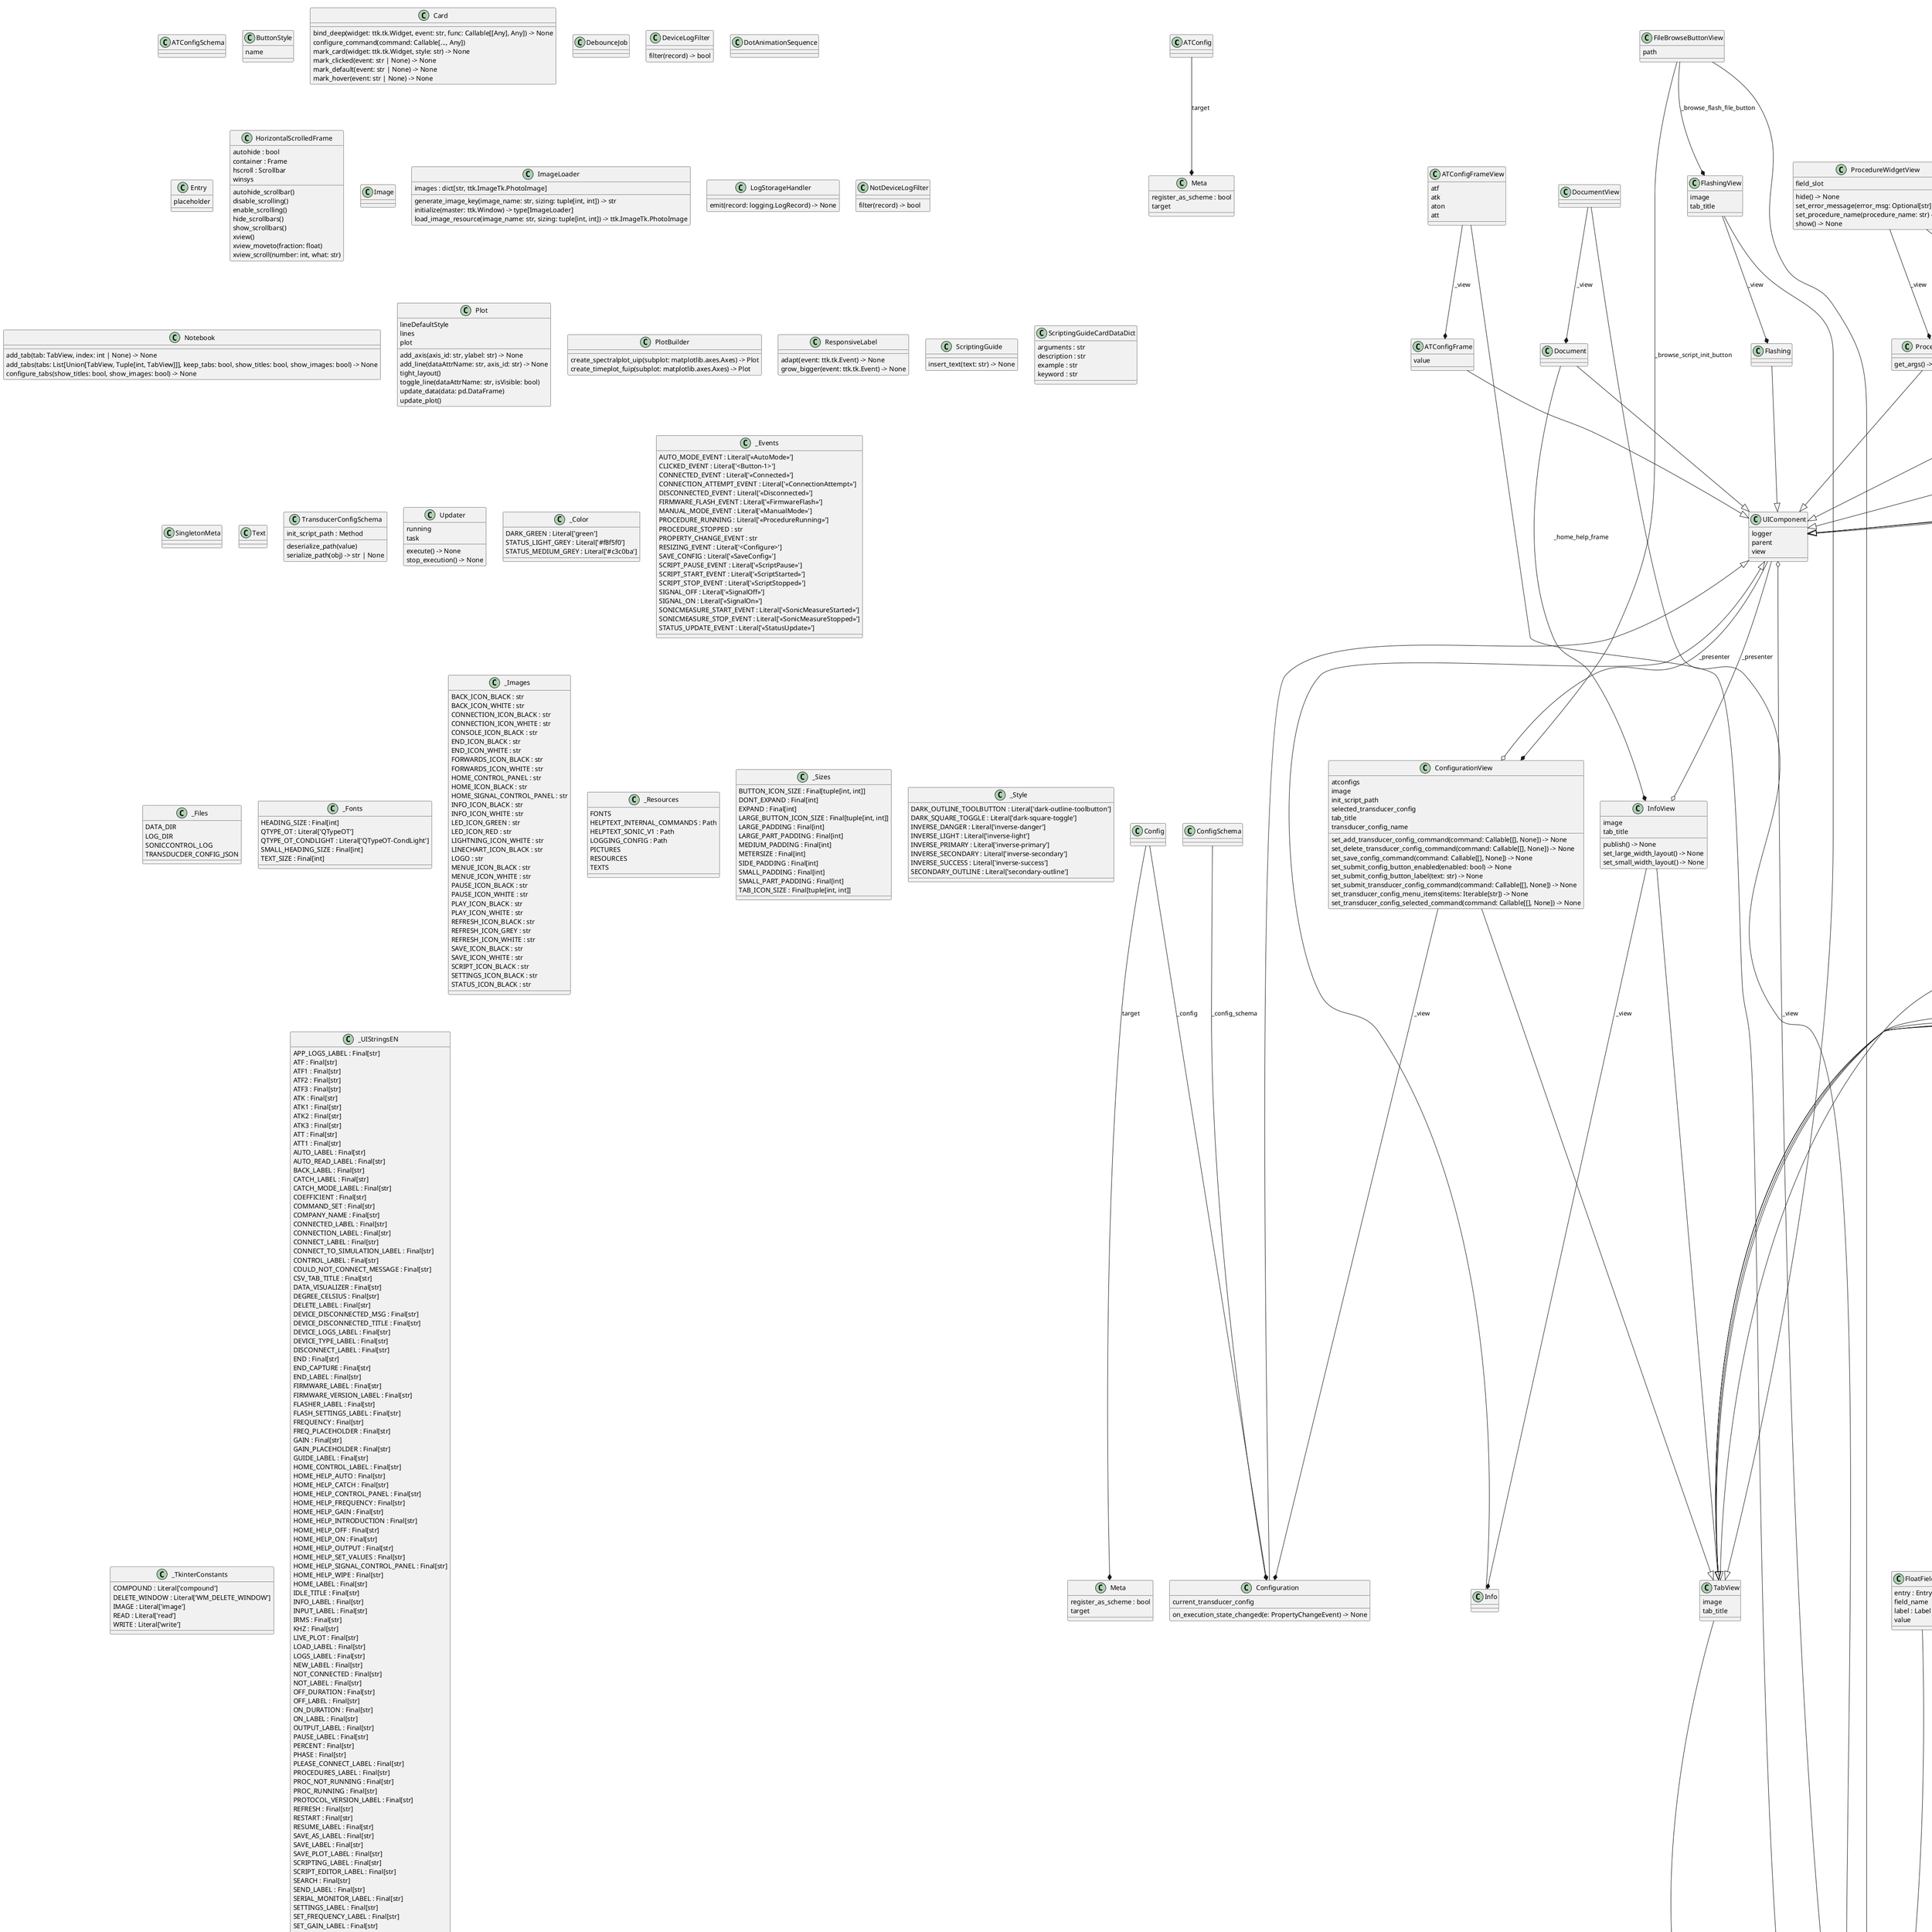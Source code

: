 @startuml classes_soniccontrol_gui
set namespaceSeparator none
class "ATConfig" as soniccontrol_gui.views.configuration.transducer_configs.ATConfig {
}
class "ATConfigFrame" as soniccontrol_gui.views.configuration.transducer_configs.ATConfigFrame {
  value
}
class "ATConfigFrameView" as soniccontrol_gui.views.configuration.transducer_configs.ATConfigFrameView {
  atf
  atk
  aton
  att
}
class "ATConfigSchema" as soniccontrol_gui.views.configuration.transducer_configs.ATConfigSchema {
}
class "Animator" as soniccontrol_gui.utils.animator.Animator {
  is_animation_running
  run(num_repeats: int, frame_rate: Optional[float]) -> None
  run_as_load_animation_for_task(task: asyncio.Task) -> None
  stop() -> None
}
class "ButtonStyle" as soniccontrol_gui.widgets.pushbutton.ButtonStyle {
  name
}
class "Capture" as soniccontrol_gui.state_fetching.capture.Capture {
  data_provider
  is_capturing
  end_capture()
  on_update(status: Status)
  start_capture()
}
class "Card" as soniccontrol_gui.widgets.card.Card {
  bind_deep(widget: ttk.tk.Widget, event: str, func: Callable[[Any], Any]) -> None
  configure_command(command: Callable[..., Any])
  mark_card(widget: ttk.tk.Widget, style: str) -> None
  mark_clicked(event: str | None) -> None
  mark_default(event: str | None) -> None
  mark_hover(event: str | None) -> None
}
class "Config" as soniccontrol_gui.views.configuration.transducer_configs.Config {
}
class "ConfigSchema" as soniccontrol_gui.views.configuration.transducer_configs.ConfigSchema {
}
class "Configuration" as soniccontrol_gui.views.configuration.configuration.Configuration {
  current_transducer_config
  on_execution_state_changed(e: PropertyChangeEvent) -> None
}
class "ConfigurationView" as soniccontrol_gui.views.configuration.configuration.ConfigurationView {
  atconfigs
  image
  init_script_path
  selected_transducer_config
  tab_title
  transducer_config_name
  set_add_transducer_config_command(command: Callable[[], None]) -> None
  set_delete_transducer_config_command(command: Callable[[], None]) -> None
  set_save_config_command(command: Callable[[], None]) -> None
  set_submit_config_button_enabled(enabled: bool) -> None
  set_submit_config_button_label(text: str) -> None
  set_submit_transducer_config_command(command: Callable[[], None]) -> None
  set_transducer_config_menu_items(items: Iterable[str]) -> None
  set_transducer_config_selected_command(command: Callable[[], None]) -> None
}
class "CsvWriter" as soniccontrol_gui.state_fetching.csv_writer.CsvWriter {
  close_file()
  open_file(filename: str, header: List[str])
  write_entry(data: dict)
}
class "DataProvider" as soniccontrol_gui.state_fetching.data_provider.DataProvider {
  data
  add_row(row: dict)
}
class "DebounceJob" as soniccontrol_gui.utils.debounce_job.DebounceJob {
}
class "DeviceLogFilter" as soniccontrol_gui.state_fetching.logger.DeviceLogFilter {
  filter(record) -> bool
}
class "Document" as soniccontrol_gui.widgets.document.Document {
}
class "DocumentView" as soniccontrol_gui.widgets.document.DocumentView {
}
class "DotAnimationSequence" as soniccontrol_gui.utils.animator.DotAnimationSequence {
}
class "Editor" as soniccontrol_gui.views.control.editor.Editor {
  on_execution_state_changed(e: PropertyChangeEvent) -> None
}
class "EditorView" as soniccontrol_gui.views.control.editor.EditorView {
  current_task
  editor_enabled
  editor_text
  editor_text_view
  image
  single_step_button
  start_pause_continue_button
  stop_button
  tab_title
  add_menu_command(label: str, command: Callable[[], None]) -> None
  highlight_line(line_idx: Optional[int]) -> None
  set_scripting_guide_button_command(command: Callable[[], None]) -> None
}
class "Entry" as soniccontrol_gui.widgets.entry.Entry {
  placeholder
}
class "FileBrowseButtonView" as soniccontrol_gui.widgets.file_browse_button.FileBrowseButtonView {
  path
}
class "Flashing" as soniccontrol_gui.views.configuration.flashing.Flashing {
}
class "FlashingView" as soniccontrol_gui.views.configuration.flashing.FlashingView {
  image
  tab_title
}
class "FloatFieldView" as soniccontrol_gui.widgets.procedure_widget.FloatFieldView {
  entry : Entry
  field_name
  label : Label
  value
}
class "Home" as soniccontrol_gui.views.home.Home {
  on_execution_state_changed(e: PropertyChangeEvent) -> None
}
class "HomeView" as soniccontrol_gui.views.home.HomeView {
  freq
  gain
  image
  signal
  tab_title
  set_device_type(text: str) -> None
  set_disconnect_button_command(command: Callable[[], None]) -> None
  set_disconnect_button_enabled(enabled: bool) -> None
  set_firmware_version(text: str) -> None
  set_protocol_version(text: str) -> None
  set_send_button_command(command: Callable[[], None]) -> None
  set_send_button_enabled(enabled: bool) -> None
}
class "HorizontalScrolledFrame" as soniccontrol_gui.widgets.horizontal_scrolled_frame.HorizontalScrolledFrame {
  autohide : bool
  container : Frame
  hscroll : Scrollbar
  winsys
  autohide_scrollbar()
  disable_scrolling()
  enable_scrolling()
  hide_scrollbars()
  show_scrollbars()
  xview()
  xview_moveto(fraction: float)
  xview_scroll(number: int, what: str)
}
class "Image" as soniccontrol_gui.widgets.document.Image {
}
class "ImageLoader" as soniccontrol_gui.utils.image_loader.ImageLoader {
  images : dict[str, ttk.ImageTk.PhotoImage]
  generate_image_key(image_name: str, sizing: tuple[int, int]) -> str
  initialize(master: ttk.Window) -> type[ImageLoader]
  load_image_resource(image_name: str, sizing: tuple[int, int]) -> ttk.ImageTk.PhotoImage
}
class "Info" as soniccontrol_gui.views.info.Info {
}
class "InfoView" as soniccontrol_gui.views.info.InfoView {
  image
  tab_title
  publish() -> None
  set_large_width_layout() -> None
  set_small_width_layout() -> None
}
class "IntFieldView" as soniccontrol_gui.widgets.procedure_widget.IntFieldView {
  entry : Entry
  field_name
  label : Label
  value
}
class "InterpreterState" as soniccontrol_gui.views.control.editor.InterpreterState {
  name
}
class "LogStorage" as soniccontrol_gui.state_fetching.logger.LogStorage {
  logs
  create_log_handler() -> LogStorageHandler
}
class "LogStorageHandler" as soniccontrol_gui.state_fetching.logger.LogStorage.LogStorageHandler {
  emit(record: logging.LogRecord) -> None
}
class "Logging" as soniccontrol_gui.views.control.logging.Logging {
}
class "LoggingTab" as soniccontrol_gui.views.control.logging.LoggingTab {
}
class "LoggingTabView" as soniccontrol_gui.views.control.logging.LoggingTabView {
  image
  tab_title
  append_text_line(text: str)
}
class "LoggingView" as soniccontrol_gui.views.control.logging.LoggingView {
  image
  tab_title
  add_tabs(tabs: Dict[str, View]) -> None
}
class "MessageFetcher" as soniccontrol_gui.state_fetching.message_fetcher.MessageFetcher {
  MESSAGE_RECEIVED_EVENT : str
  is_running
  run()
  stop()
}
class "Meta" as soniccontrol_gui.views.configuration.transducer_configs.ATConfigSchema.Meta {
  register_as_scheme : bool
  target
}
class "Meta" as soniccontrol_gui.views.configuration.transducer_configs.TransducerConfigSchema.Meta {
  register_as_scheme : bool
  target
}
class "Meta" as soniccontrol_gui.views.configuration.transducer_configs.ConfigSchema.Meta {
  register_as_scheme : bool
  target
}
class "NotDeviceLogFilter" as soniccontrol_gui.state_fetching.logger.NotDeviceLogFilter {
  filter(record) -> bool
}
class "Notebook" as soniccontrol_gui.widgets.notebook.Notebook {
  add_tab(tab: TabView, index: int | None) -> None
  add_tabs(tabs: List[Union[TabView, Tuple[int, TabView]]], keep_tabs: bool, show_titles: bool, show_images: bool) -> None
  configure_tabs(show_titles: bool, show_images: bool) -> None
}
class "ObservableList" as soniccontrol_gui.utils.observable_list.ObservableList {
  EVENT_ITEM_ADDED : Literal['Item Added']
  EVENT_ITEM_DELETED : Literal['Item Deleted']
  EVENT_LIST_CLEARED : Literal['List Cleared']
  append(item)
  clear()
  remove(item)
  remove_at(index: int) -> None
}
class "Plot" as soniccontrol_gui.utils.plotlib.plot.Plot {
  lineDefaultStyle
  lines
  plot
  add_axis(axis_id: str, ylabel: str) -> None
  add_line(dataAttrName: str, axis_id: str) -> None
  tight_layout()
  toggle_line(dataAttrName: str, isVisible: bool)
  update_data(data: pd.DataFrame)
  update_plot()
}
class "PlotBuilder" as soniccontrol_gui.utils.plotlib.plot_builder.PlotBuilder {
  create_spectralplot_uip(subplot: matplotlib.axes.Axes) -> Plot
  create_timeplot_fuip(subplot: matplotlib.axes.Axes) -> Plot
}
class "ProcControlling" as soniccontrol_gui.views.control.proc_controlling.ProcControlling {
  on_procedure_running(e: Event)
  on_procedure_stopped(_e: Event)
}
class "ProcControllingView" as soniccontrol_gui.views.control.proc_controlling.ProcControllingView {
  image
  procedure_frame
  selected_procedure
  tab_title
  set_procedure_combobox_items(items: Iterable[str]) -> None
  set_procedure_selected_command(command: Callable[[], None]) -> None
  set_running_proc_label(text: str) -> None
  set_start_button_command(command: Callable[[], None]) -> None
  set_start_button_enabled(enabled: bool) -> None
  set_stop_button_command(command: Callable[[], None]) -> None
  set_stop_button_enabled(enabled: bool) -> None
}
class "ProcedureWidget" as soniccontrol_gui.widgets.procedure_widget.ProcedureWidget {
  get_args() -> Optional[Any]
}
class "ProcedureWidgetView" as soniccontrol_gui.widgets.procedure_widget.ProcedureWidgetView {
  field_slot
  hide() -> None
  set_error_message(error_msg: Optional[str]) -> None
  set_procedure_name(procedure_name: str) -> None
  show() -> None
}
class "PushButtonView" as soniccontrol_gui.widgets.pushbutton.PushButtonView {
  configure(label: str, style: ButtonStyle, image: Optional[Tuple[Path, Tuple[int, int]]], command: Optional[Callable[[], None]], enabled: Optional[bool])
}
class "ResponsiveLabel" as soniccontrol_gui.widgets.responsive_label.ResponsiveLabel {
  adapt(event: ttk.tk.Event) -> None
  grow_bigger(event: ttk.tk.Event) -> None
}
class "ScriptFile" as soniccontrol_gui.views.control.editor.ScriptFile {
  load_script(filepath: Optional[str])
  save_script(filepath: Optional[str])
}
class "ScriptingGuide" as soniccontrol_gui.views.control.scriptingguide.ScriptingGuide {
  insert_text(text: str) -> None
}
class "ScriptingGuideCardDataDict" as soniccontrol_gui.utils.types.ScriptingGuideCardDataDict {
  arguments : str
  description : str
  example : str
  keyword : str
}
class "SerialMonitor" as soniccontrol_gui.views.control.serialmonitor.SerialMonitor {
  on_execution_state_changed(e: PropertyChangeEvent) -> None
}
class "SerialMonitorView" as soniccontrol_gui.views.control.serialmonitor.SerialMonitorView {
  command_line_input
  image
  tab_title
  add_text_line(text: str)
  bind_command_line_input_on_down_pressed(command: Callable[[], None])
  bind_command_line_input_on_return_pressed(command: Callable[[], None])
  bind_command_line_input_on_up_pressed(command: Callable[[], None])
  clear()
  set_command_line_input_enabled(enabled: bool) -> None
  set_loading_text(text: str) -> None
  set_read_button_command(command: Callable[[], None])
  set_send_command_button_command(command: Callable[[], None])
  set_send_command_button_enabled(enabled: bool) -> None
}
class "SingletonMeta" as soniccontrol_gui.utils.image_loader.SingletonMeta {
}
class "Spinbox" as soniccontrol_gui.widgets.spinbox.Spinbox {
  placeholder
  activate_placeholder() -> None
}
class "TabView" as soniccontrol_gui.view.TabView {
  image
  tab_title
}
class "Text" as soniccontrol_gui.widgets.document.Text {
}
class "TimeFieldView" as soniccontrol_gui.widgets.procedure_widget.TimeFieldView {
  field_name
  value
}
class "TransducerConfig" as soniccontrol_gui.views.configuration.transducer_configs.TransducerConfig {
}
class "TransducerConfigSchema" as soniccontrol_gui.views.configuration.transducer_configs.TransducerConfigSchema {
  init_script_path : Method
  deserialize_path(value)
  serialize_path(obj) -> str | None
}
class "UIComponent" as soniccontrol_gui.ui_component.UIComponent {
  logger
  parent
  view
}
class "Updater" as soniccontrol_gui.state_fetching.updater.Updater {
  running
  task
  execute() -> None
  stop_execution() -> None
}
class "View" as soniccontrol_gui.view.View {
  parent
}
class "_Color" as soniccontrol_gui.constants._Color {
  DARK_GREEN : Literal['green']
  STATUS_LIGHT_GREY : Literal['#f8f5f0']
  STATUS_MEDIUM_GREY : Literal['#c3c0ba']
}
class "_Events" as soniccontrol_gui.constants._Events {
  AUTO_MODE_EVENT : Literal['<<AutoMode>>']
  CLICKED_EVENT : Literal['<Button-1>']
  CONNECTED_EVENT : Literal['<<Connected>>']
  CONNECTION_ATTEMPT_EVENT : Literal['<<ConnectionAttempt>>']
  DISCONNECTED_EVENT : Literal['<<Disconnected>>']
  FIRMWARE_FLASH_EVENT : Literal['<<FirmwareFlash>>']
  MANUAL_MODE_EVENT : Literal['<<ManualMode>>']
  PROCEDURE_RUNNING : Literal['<<ProcedureRunning>>']
  PROCEDURE_STOPPED : str
  PROPERTY_CHANGE_EVENT : str
  RESIZING_EVENT : Literal['<Configure>']
  SAVE_CONFIG : Literal['<<SaveConfig>>']
  SCRIPT_PAUSE_EVENT : Literal['<<ScriptPause>>']
  SCRIPT_START_EVENT : Literal['<<ScriptStarted>>']
  SCRIPT_STOP_EVENT : Literal['<<ScriptStopped>>']
  SIGNAL_OFF : Literal['<<SignalOff>>']
  SIGNAL_ON : Literal['<<SignalOn>>']
  SONICMEASURE_START_EVENT : Literal['<<SonicMeasureStarted>>']
  SONICMEASURE_STOP_EVENT : Literal['<<SonicMeasureStopped>>']
  STATUS_UPDATE_EVENT : Literal['<<StatusUpdate>>']
}
class "_Files" as soniccontrol_gui.constants._Files {
  DATA_DIR
  LOG_DIR
  SONICCONTROL_LOG
  TRANSDUCDER_CONFIG_JSON
}
class "_Fonts" as soniccontrol_gui.constants._Fonts {
  HEADING_SIZE : Final[int]
  QTYPE_OT : Literal['QTypeOT']
  QTYPE_OT_CONDLIGHT : Literal['QTypeOT-CondLight']
  SMALL_HEADING_SIZE : Final[int]
  TEXT_SIZE : Final[int]
}
class "_Images" as soniccontrol_gui.resources._Images {
  BACK_ICON_BLACK : str
  BACK_ICON_WHITE : str
  CONNECTION_ICON_BLACK : str
  CONNECTION_ICON_WHITE : str
  CONSOLE_ICON_BLACK : str
  END_ICON_BLACK : str
  END_ICON_WHITE : str
  FORWARDS_ICON_BLACK : str
  FORWARDS_ICON_WHITE : str
  HOME_CONTROL_PANEL : str
  HOME_ICON_BLACK : str
  HOME_SIGNAL_CONTROL_PANEL : str
  INFO_ICON_BLACK : str
  INFO_ICON_WHITE : str
  LED_ICON_GREEN : str
  LED_ICON_RED : str
  LIGHTNING_ICON_WHITE : str
  LINECHART_ICON_BLACK : str
  LOGO : str
  MENUE_ICON_BLACK : str
  MENUE_ICON_WHITE : str
  PAUSE_ICON_BLACK : str
  PAUSE_ICON_WHITE : str
  PLAY_ICON_BLACK : str
  PLAY_ICON_WHITE : str
  REFRESH_ICON_BLACK : str
  REFRESH_ICON_GREY : str
  REFRESH_ICON_WHITE : str
  SAVE_ICON_BLACK : str
  SAVE_ICON_WHITE : str
  SCRIPT_ICON_BLACK : str
  SETTINGS_ICON_BLACK : str
  STATUS_ICON_BLACK : str
}
class "_Resources" as soniccontrol_gui.resources._Resources {
  FONTS
  HELPTEXT_INTERNAL_COMMANDS : Path
  HELPTEXT_SONIC_V1 : Path
  LOGGING_CONFIG : Path
  PICTURES
  RESOURCES
  TEXTS
}
class "_Sizes" as soniccontrol_gui.constants._Sizes {
  BUTTON_ICON_SIZE : Final[tuple[int, int]]
  DONT_EXPAND : Final[int]
  EXPAND : Final[int]
  LARGE_BUTTON_ICON_SIZE : Final[tuple[int, int]]
  LARGE_PADDING : Final[int]
  LARGE_PART_PADDING : Final[int]
  MEDIUM_PADDING : Final[int]
  METERSIZE : Final[int]
  SIDE_PADDING : Final[int]
  SMALL_PADDING : Final[int]
  SMALL_PART_PADDING : Final[int]
  TAB_ICON_SIZE : Final[tuple[int, int]]
}
class "_Style" as soniccontrol_gui.constants._Style {
  DARK_OUTLINE_TOOLBUTTON : Literal['dark-outline-toolbutton']
  DARK_SQUARE_TOGGLE : Literal['dark-square-toggle']
  INVERSE_DANGER : Literal['inverse-danger']
  INVERSE_LIGHT : Literal['inverse-light']
  INVERSE_PRIMARY : Literal['inverse-primary']
  INVERSE_SECONDARY : Literal['inverse-secondary']
  INVERSE_SUCCESS : Literal['inverse-success']
  SECONDARY_OUTLINE : Literal['secondary-outline']
}
class "_TkinterConstants" as soniccontrol_gui.constants._TkinterConstants {
  COMPOUND : Literal['compound']
  DELETE_WINDOW : Literal['WM_DELETE_WINDOW']
  IMAGE : Literal['image']
  READ : Literal['read']
  WRITE : Literal['write']
}
class "_UIStringsEN" as soniccontrol_gui.constants._UIStringsEN {
  APP_LOGS_LABEL : Final[str]
  ATF : Final[str]
  ATF1 : Final[str]
  ATF2 : Final[str]
  ATF3 : Final[str]
  ATK : Final[str]
  ATK1 : Final[str]
  ATK2 : Final[str]
  ATK3 : Final[str]
  ATT : Final[str]
  ATT1 : Final[str]
  AUTO_LABEL : Final[str]
  AUTO_READ_LABEL : Final[str]
  BACK_LABEL : Final[str]
  CATCH_LABEL : Final[str]
  CATCH_MODE_LABEL : Final[str]
  COEFFICIENT : Final[str]
  COMMAND_SET : Final[str]
  COMPANY_NAME : Final[str]
  CONNECTED_LABEL : Final[str]
  CONNECTION_LABEL : Final[str]
  CONNECT_LABEL : Final[str]
  CONNECT_TO_SIMULATION_LABEL : Final[str]
  CONTROL_LABEL : Final[str]
  COULD_NOT_CONNECT_MESSAGE : Final[str]
  CSV_TAB_TITLE : Final[str]
  DATA_VISUALIZER : Final[str]
  DEGREE_CELSIUS : Final[str]
  DELETE_LABEL : Final[str]
  DEVICE_DISCONNECTED_MSG : Final[str]
  DEVICE_DISCONNECTED_TITLE : Final[str]
  DEVICE_LOGS_LABEL : Final[str]
  DEVICE_TYPE_LABEL : Final[str]
  DISCONNECT_LABEL : Final[str]
  END : Final[str]
  END_CAPTURE : Final[str]
  END_LABEL : Final[str]
  FIRMWARE_LABEL : Final[str]
  FIRMWARE_VERSION_LABEL : Final[str]
  FLASHER_LABEL : Final[str]
  FLASH_SETTINGS_LABEL : Final[str]
  FREQUENCY : Final[str]
  FREQ_PLACEHOLDER : Final[str]
  GAIN : Final[str]
  GAIN_PLACEHOLDER : Final[str]
  GUIDE_LABEL : Final[str]
  HOME_CONTROL_LABEL : Final[str]
  HOME_HELP_AUTO : Final[str]
  HOME_HELP_CATCH : Final[str]
  HOME_HELP_CONTROL_PANEL : Final[str]
  HOME_HELP_FREQUENCY : Final[str]
  HOME_HELP_GAIN : Final[str]
  HOME_HELP_INTRODUCTION : Final[str]
  HOME_HELP_OFF : Final[str]
  HOME_HELP_ON : Final[str]
  HOME_HELP_OUTPUT : Final[str]
  HOME_HELP_SET_VALUES : Final[str]
  HOME_HELP_SIGNAL_CONTROL_PANEL : Final[str]
  HOME_HELP_WIPE : Final[str]
  HOME_LABEL : Final[str]
  IDLE_TITLE : Final[str]
  INFO_LABEL : Final[str]
  INPUT_LABEL : Final[str]
  IRMS : Final[str]
  KHZ : Final[str]
  LIVE_PLOT : Final[str]
  LOAD_LABEL : Final[str]
  LOGS_LABEL : Final[str]
  NEW_LABEL : Final[str]
  NOT_CONNECTED : Final[str]
  NOT_LABEL : Final[str]
  OFF_DURATION : Final[str]
  OFF_LABEL : Final[str]
  ON_DURATION : Final[str]
  ON_LABEL : Final[str]
  OUTPUT_LABEL : Final[str]
  PAUSE_LABEL : Final[str]
  PERCENT : Final[str]
  PHASE : Final[str]
  PLEASE_CONNECT_LABEL : Final[str]
  PROCEDURES_LABEL : Final[str]
  PROC_NOT_RUNNING : Final[str]
  PROC_RUNNING : Final[str]
  PROTOCOL_VERSION_LABEL : Final[str]
  REFRESH : Final[str]
  RESTART : Final[str]
  RESUME_LABEL : Final[str]
  SAVE_AS_LABEL : Final[str]
  SAVE_LABEL : Final[str]
  SAVE_PLOT_LABEL : Final[str]
  SCRIPTING_LABEL : Final[str]
  SCRIPT_EDITOR_LABEL : Final[str]
  SEARCH : Final[str]
  SEND_LABEL : Final[str]
  SERIAL_MONITOR_LABEL : Final[str]
  SETTINGS_LABEL : Final[str]
  SET_FREQUENCY_LABEL : Final[str]
  SET_GAIN_LABEL : Final[str]
  SET_VALUES_LABEL : Final[str]
  SIGNAL_LABEL : Final[str]
  SIGNAL_OFF : Final[str]
  SIGNAL_ON : Final[str]
  SINGLE_STEP_LABEL : Final[str]
  SONICAMP_SETTINGS_LABEL : Final[str]
  SONICCONTROL_SETTINGS_LABEL : Final[str]
  SONIC_LABEL : Final[str]
  SONIC_MEASURE_LABEL : Final[str]
  SPECIFY_PATH_LABEL : Final[str]
  START_CAPTURE : Final[str]
  START_LABEL : Final[str]
  START_LIVE_PLOT : Final[str]
  START_VALUE : Final[str]
  STEP_VALUE : Final[str]
  STOP_LABEL : Final[str]
  STOP_VALUE : Final[str]
  SUBMIT_LABEL : Final[str]
  TEMPERATURE : Final[str]
  THEME : Final[str]
  URMS : Final[str]
  USE_SCRIPTING_INSTEAD : Final[str]
  VERSION_LABEL : Final[str]
  VISUALIZE : Final[str]
  WIPE_LABEL : Final[str]
  WIPE_MODE_LABEL : Final[str]
}
soniccontrol_gui.view.TabView --|> soniccontrol_gui.view.View
soniccontrol_gui.views.configuration.configuration.Configuration --|> soniccontrol_gui.ui_component.UIComponent
soniccontrol_gui.views.configuration.configuration.ConfigurationView --|> soniccontrol_gui.view.TabView
soniccontrol_gui.views.configuration.flashing.Flashing --|> soniccontrol_gui.ui_component.UIComponent
soniccontrol_gui.views.configuration.flashing.FlashingView --|> soniccontrol_gui.view.TabView
soniccontrol_gui.views.configuration.transducer_configs.ATConfigFrame --|> soniccontrol_gui.ui_component.UIComponent
soniccontrol_gui.views.configuration.transducer_configs.ATConfigFrameView --|> soniccontrol_gui.view.View
soniccontrol_gui.views.control.editor.Editor --|> soniccontrol_gui.ui_component.UIComponent
soniccontrol_gui.views.control.editor.EditorView --|> soniccontrol_gui.view.TabView
soniccontrol_gui.views.control.logging.Logging --|> soniccontrol_gui.ui_component.UIComponent
soniccontrol_gui.views.control.logging.LoggingTab --|> soniccontrol_gui.ui_component.UIComponent
soniccontrol_gui.views.control.logging.LoggingTabView --|> soniccontrol_gui.view.TabView
soniccontrol_gui.views.control.logging.LoggingView --|> soniccontrol_gui.view.TabView
soniccontrol_gui.views.control.proc_controlling.ProcControlling --|> soniccontrol_gui.ui_component.UIComponent
soniccontrol_gui.views.control.proc_controlling.ProcControllingView --|> soniccontrol_gui.view.TabView
soniccontrol_gui.views.control.serialmonitor.SerialMonitor --|> soniccontrol_gui.ui_component.UIComponent
soniccontrol_gui.views.control.serialmonitor.SerialMonitorView --|> soniccontrol_gui.view.TabView
soniccontrol_gui.views.home.Home --|> soniccontrol_gui.ui_component.UIComponent
soniccontrol_gui.views.home.HomeView --|> soniccontrol_gui.view.TabView
soniccontrol_gui.views.info.Info --|> soniccontrol_gui.ui_component.UIComponent
soniccontrol_gui.views.info.InfoView --|> soniccontrol_gui.view.TabView
soniccontrol_gui.widgets.document.Document --|> soniccontrol_gui.ui_component.UIComponent
soniccontrol_gui.widgets.document.DocumentView --|> soniccontrol_gui.view.View
soniccontrol_gui.widgets.file_browse_button.FileBrowseButtonView --|> soniccontrol_gui.view.View
soniccontrol_gui.widgets.procedure_widget.FloatFieldView --|> soniccontrol_gui.view.View
soniccontrol_gui.widgets.procedure_widget.IntFieldView --|> soniccontrol_gui.view.View
soniccontrol_gui.widgets.procedure_widget.ProcedureWidget --|> soniccontrol_gui.ui_component.UIComponent
soniccontrol_gui.widgets.procedure_widget.ProcedureWidgetView --|> soniccontrol_gui.view.View
soniccontrol_gui.widgets.procedure_widget.TimeFieldView --|> soniccontrol_gui.view.View
soniccontrol_gui.state_fetching.csv_writer.CsvWriter --* soniccontrol_gui.state_fetching.capture.Capture : _csv_data_collector
soniccontrol_gui.state_fetching.data_provider.DataProvider --* soniccontrol_gui.state_fetching.capture.Capture : _data_provider
soniccontrol_gui.state_fetching.logger.LogStorage --* soniccontrol_gui.views.control.logging.Logging : _app_logStorage
soniccontrol_gui.state_fetching.logger.LogStorage --* soniccontrol_gui.views.control.logging.Logging : _device_logStorage
soniccontrol_gui.state_fetching.message_fetcher.MessageFetcher --* soniccontrol_gui.views.control.serialmonitor.SerialMonitor : _message_fetcher
soniccontrol_gui.utils.animator.Animator --* soniccontrol_gui.views.control.serialmonitor.SerialMonitor : _animation
soniccontrol_gui.utils.observable_list.ObservableList --* soniccontrol_gui.state_fetching.logger.LogStorage : _logs
soniccontrol_gui.views.configuration.configuration.ConfigurationView --* soniccontrol_gui.views.configuration.configuration.Configuration : _view
soniccontrol_gui.views.configuration.flashing.FlashingView --* soniccontrol_gui.views.configuration.flashing.Flashing : _view
soniccontrol_gui.views.configuration.transducer_configs.ATConfig --* soniccontrol_gui.views.configuration.transducer_configs.ATConfigSchema.Meta : target
soniccontrol_gui.views.configuration.transducer_configs.ATConfigFrameView --* soniccontrol_gui.views.configuration.transducer_configs.ATConfigFrame : _view
soniccontrol_gui.views.configuration.transducer_configs.Config --* soniccontrol_gui.views.configuration.configuration.Configuration : _config
soniccontrol_gui.views.configuration.transducer_configs.Config --* soniccontrol_gui.views.configuration.transducer_configs.ConfigSchema.Meta : target
soniccontrol_gui.views.configuration.transducer_configs.ConfigSchema --* soniccontrol_gui.views.configuration.configuration.Configuration : _config_schema
soniccontrol_gui.views.configuration.transducer_configs.TransducerConfig --* soniccontrol_gui.views.configuration.transducer_configs.TransducerConfigSchema.Meta : target
soniccontrol_gui.views.control.editor.EditorView --* soniccontrol_gui.views.control.editor.Editor : _view
soniccontrol_gui.views.control.editor.ScriptFile --* soniccontrol_gui.views.control.editor.Editor : _script
soniccontrol_gui.views.control.logging.LoggingTab --* soniccontrol_gui.views.control.logging.Logging : _application_log_tab
soniccontrol_gui.views.control.logging.LoggingTab --* soniccontrol_gui.views.control.logging.Logging : _device_log_tab
soniccontrol_gui.views.control.logging.LoggingTabView --* soniccontrol_gui.views.control.logging.LoggingTab : _view
soniccontrol_gui.views.control.logging.LoggingView --* soniccontrol_gui.views.control.logging.Logging : _view
soniccontrol_gui.views.control.proc_controlling.ProcControllingView --* soniccontrol_gui.views.control.proc_controlling.ProcControlling : _view
soniccontrol_gui.views.control.serialmonitor.SerialMonitorView --* soniccontrol_gui.views.control.serialmonitor.SerialMonitor : _view
soniccontrol_gui.views.home.HomeView --* soniccontrol_gui.views.home.Home : _view
soniccontrol_gui.views.info.InfoView --* soniccontrol_gui.views.info.Info : _view
soniccontrol_gui.widgets.document.Document --* soniccontrol_gui.views.info.InfoView : _home_help_frame
soniccontrol_gui.widgets.document.DocumentView --* soniccontrol_gui.widgets.document.Document : _view
soniccontrol_gui.widgets.file_browse_button.FileBrowseButtonView --* soniccontrol_gui.views.configuration.configuration.ConfigurationView : _browse_script_init_button
soniccontrol_gui.widgets.file_browse_button.FileBrowseButtonView --* soniccontrol_gui.views.configuration.flashing.FlashingView : _browse_flash_file_button
soniccontrol_gui.widgets.procedure_widget.ProcedureWidgetView --* soniccontrol_gui.widgets.procedure_widget.ProcedureWidget : _view
soniccontrol_gui.widgets.pushbutton.PushButtonView --* soniccontrol_gui.views.control.editor.EditorView : _start_pause_continue_button
soniccontrol_gui.widgets.pushbutton.PushButtonView --* soniccontrol_gui.views.control.editor.EditorView : _single_step_button
soniccontrol_gui.widgets.pushbutton.PushButtonView --* soniccontrol_gui.views.control.editor.EditorView : _stop_button
soniccontrol_gui.widgets.spinbox.Spinbox --* soniccontrol_gui.views.home.HomeView : _freq_spinbox
soniccontrol_gui.widgets.spinbox.Spinbox --* soniccontrol_gui.views.home.HomeView : _gain_spinbox
soniccontrol_gui.ui_component.UIComponent --o soniccontrol_gui.views.configuration.configuration.ConfigurationView : _presenter
soniccontrol_gui.ui_component.UIComponent --o soniccontrol_gui.views.info.InfoView : _presenter
soniccontrol_gui.utils.observable_list.ObservableList --o soniccontrol_gui.views.control.logging.LoggingTab : _logs
soniccontrol_gui.view.View --o soniccontrol_gui.ui_component.UIComponent : _view
soniccontrol_gui.views.control.editor.InterpreterState --o soniccontrol_gui.views.control.editor.Editor : _interpreter_state
@enduml
